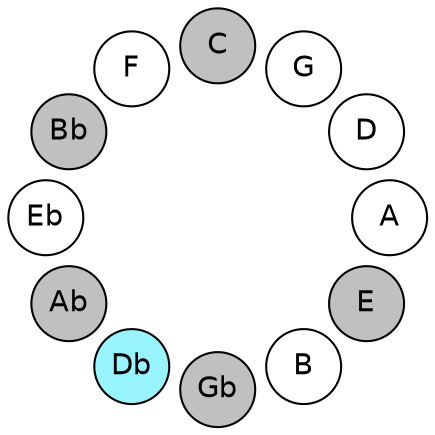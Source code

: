 
graph {

layout = circo;
mindist = .1

node [shape = circle, fontname = Helvetica, margin = 0, style = filled]
edge [style=invis]

subgraph 1 {
	E -- B -- Gb -- Db -- Ab -- Eb -- Bb -- F -- C -- G -- D -- A -- E
}

E [fillcolor = gray];
B [fillcolor = white];
Gb [fillcolor = gray];
Db [fillcolor = cadetblue1];
Ab [fillcolor = gray];
Eb [fillcolor = white];
Bb [fillcolor = gray];
F [fillcolor = white];
C [fillcolor = gray];
G [fillcolor = white];
D [fillcolor = white];
A [fillcolor = white];
}

